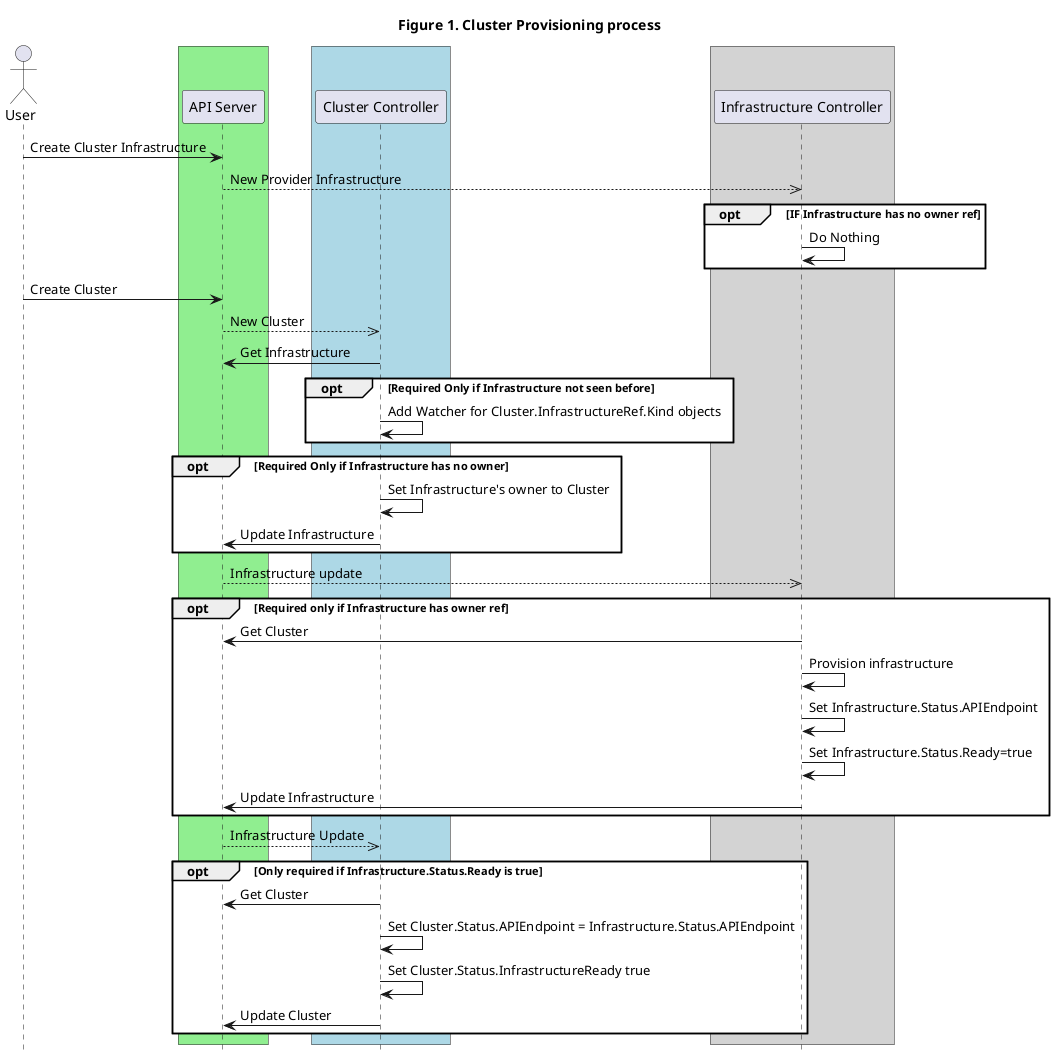 @startuml
title Figure 1. Cluster Provisioning process
actor User

' -- GROUPS START ---

box #LightGreen
participant "API Server"
end box

box #LightBlue
participant "Cluster Controller"
end box

box #LightGrey
participant "Infrastructure Controller"
end box

' -- GROUPS END ---

User -> "API Server" : Create Cluster Infrastructure
"API Server" -->> "Infrastructure Controller": New Provider Infrastructure

opt #white IF Infrastructure has no owner ref
"Infrastructure Controller"->"Infrastructure Controller": Do Nothing
end

User -> "API Server": Create Cluster
"API Server" -->> "Cluster Controller": New Cluster
"Cluster Controller" -> "API Server": Get Infrastructure
opt #white Required Only if Infrastructure not seen before
"Cluster Controller" -> "Cluster Controller": Add Watcher for Cluster.InfrastructureRef.Kind objects
end

opt #white Required Only if Infrastructure has no owner
"Cluster Controller" -> "Cluster Controller": Set Infrastructure's owner to Cluster
"Cluster Controller" -> "API Server": Update Infrastructure
end

"API Server" -->> "Infrastructure Controller": Infrastructure update
opt #white Required only if Infrastructure has owner ref
"Infrastructure Controller" -> "API Server": Get Cluster
"Infrastructure Controller" -> "Infrastructure Controller": Provision infrastructure
"Infrastructure Controller" -> "Infrastructure Controller": Set Infrastructure.Status.APIEndpoint
"Infrastructure Controller" -> "Infrastructure Controller": Set Infrastructure.Status.Ready=true
"Infrastructure Controller" -> "API Server": Update Infrastructure
end

"API Server" -->> "Cluster Controller": Infrastructure Update
opt #white Only required if Infrastructure.Status.Ready is true
"Cluster Controller" -> "API Server": Get Cluster
"Cluster Controller" -> "Cluster Controller": Set Cluster.Status.APIEndpoint = Infrastructure.Status.APIEndpoint
"Cluster Controller" -> "Cluster Controller": Set Cluster.Status.InfrastructureReady true
"Cluster Controller" -> "API Server": Update Cluster
end

hide footbox
@enduml

